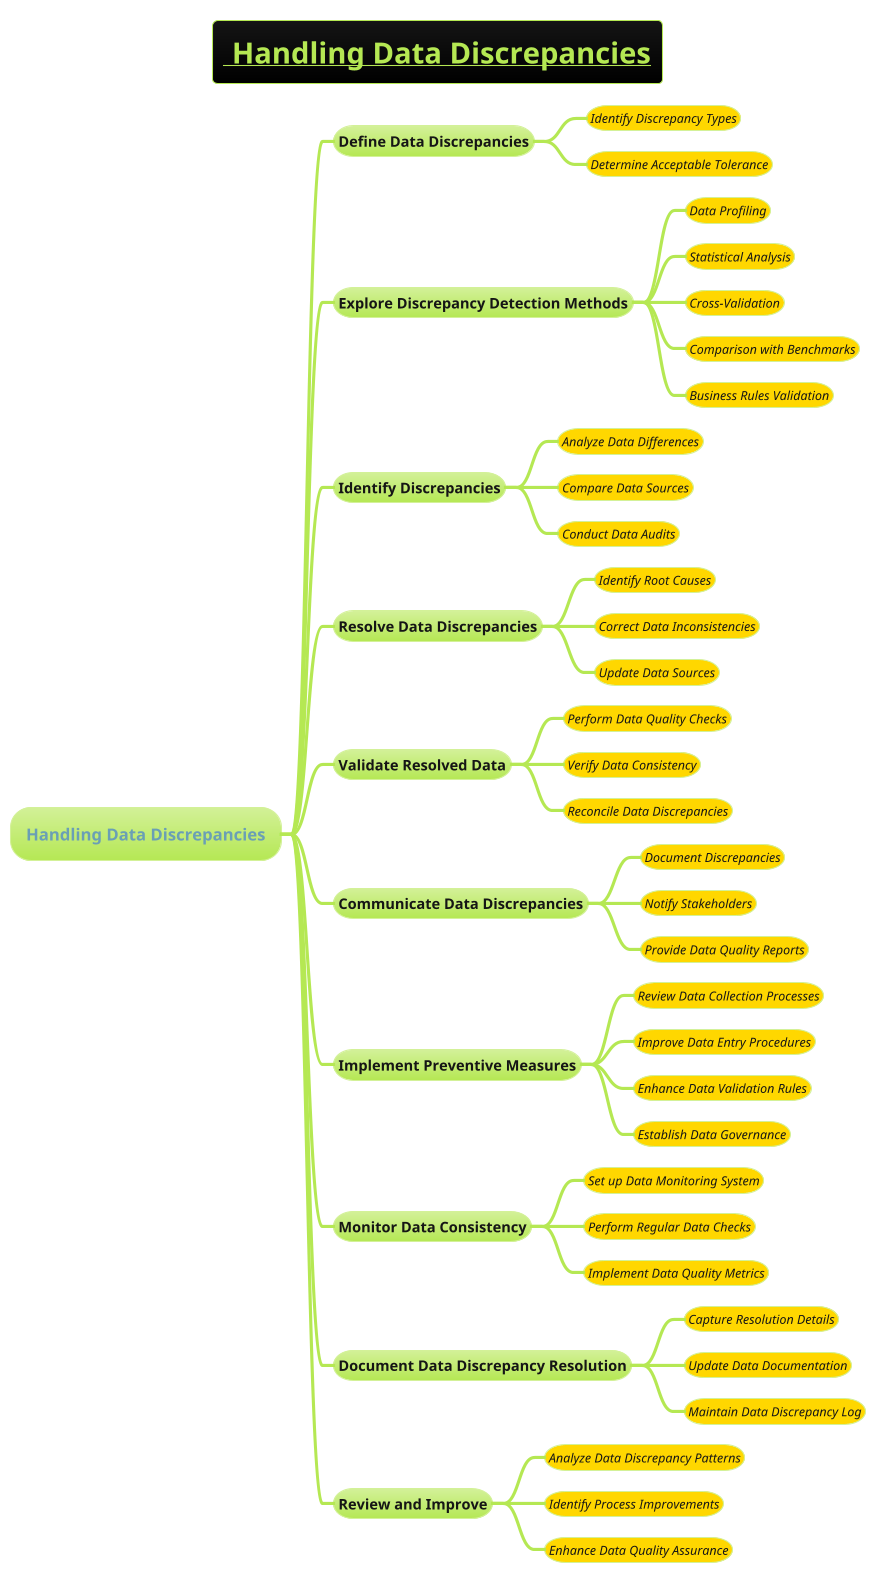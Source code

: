 @startmindmap
skinparam node {
    BorderColor DarkSlateGray
    BackgroundColor LightCyan
    FontStyle italic
}
skinparam connector {
    Color DarkSlateGray
    FontStyle Bold
}

!theme hacker
title =__ Handling Data Discrepancies__

* Handling Data Discrepancies

** Define Data Discrepancies
***[#gold] <size:12>Identify Discrepancy Types
***[#gold] <size:12>Determine Acceptable Tolerance

** Explore Discrepancy Detection Methods
***[#gold] <size:12>Data Profiling
***[#gold] <size:12>Statistical Analysis
***[#gold] <size:12>Cross-Validation
***[#gold] <size:12>Comparison with Benchmarks
***[#gold] <size:12>Business Rules Validation

** Identify Discrepancies
***[#gold] <size:12>Analyze Data Differences
***[#gold] <size:12>Compare Data Sources
***[#gold] <size:12>Conduct Data Audits

** Resolve Data Discrepancies
***[#gold] <size:12>Identify Root Causes
***[#gold] <size:12>Correct Data Inconsistencies
***[#gold] <size:12>Update Data Sources

** Validate Resolved Data
***[#gold] <size:12>Perform Data Quality Checks
***[#gold] <size:12>Verify Data Consistency
***[#gold] <size:12>Reconcile Data Discrepancies

** Communicate Data Discrepancies
***[#gold] <size:12>Document Discrepancies
***[#gold] <size:12>Notify Stakeholders
***[#gold] <size:12>Provide Data Quality Reports

** Implement Preventive Measures
***[#gold] <size:12>Review Data Collection Processes
***[#gold] <size:12>Improve Data Entry Procedures
***[#gold] <size:12>Enhance Data Validation Rules
***[#gold] <size:12>Establish Data Governance

** Monitor Data Consistency
***[#gold] <size:12>Set up Data Monitoring System
***[#gold] <size:12>Perform Regular Data Checks
***[#gold] <size:12>Implement Data Quality Metrics

** Document Data Discrepancy Resolution
***[#gold] <size:12>Capture Resolution Details
***[#gold] <size:12>Update Data Documentation
***[#gold] <size:12>Maintain Data Discrepancy Log

** Review and Improve
***[#gold] <size:12>Analyze Data Discrepancy Patterns
***[#gold] <size:12>Identify Process Improvements
***[#gold] <size:12>Enhance Data Quality Assurance
@endmindmap
